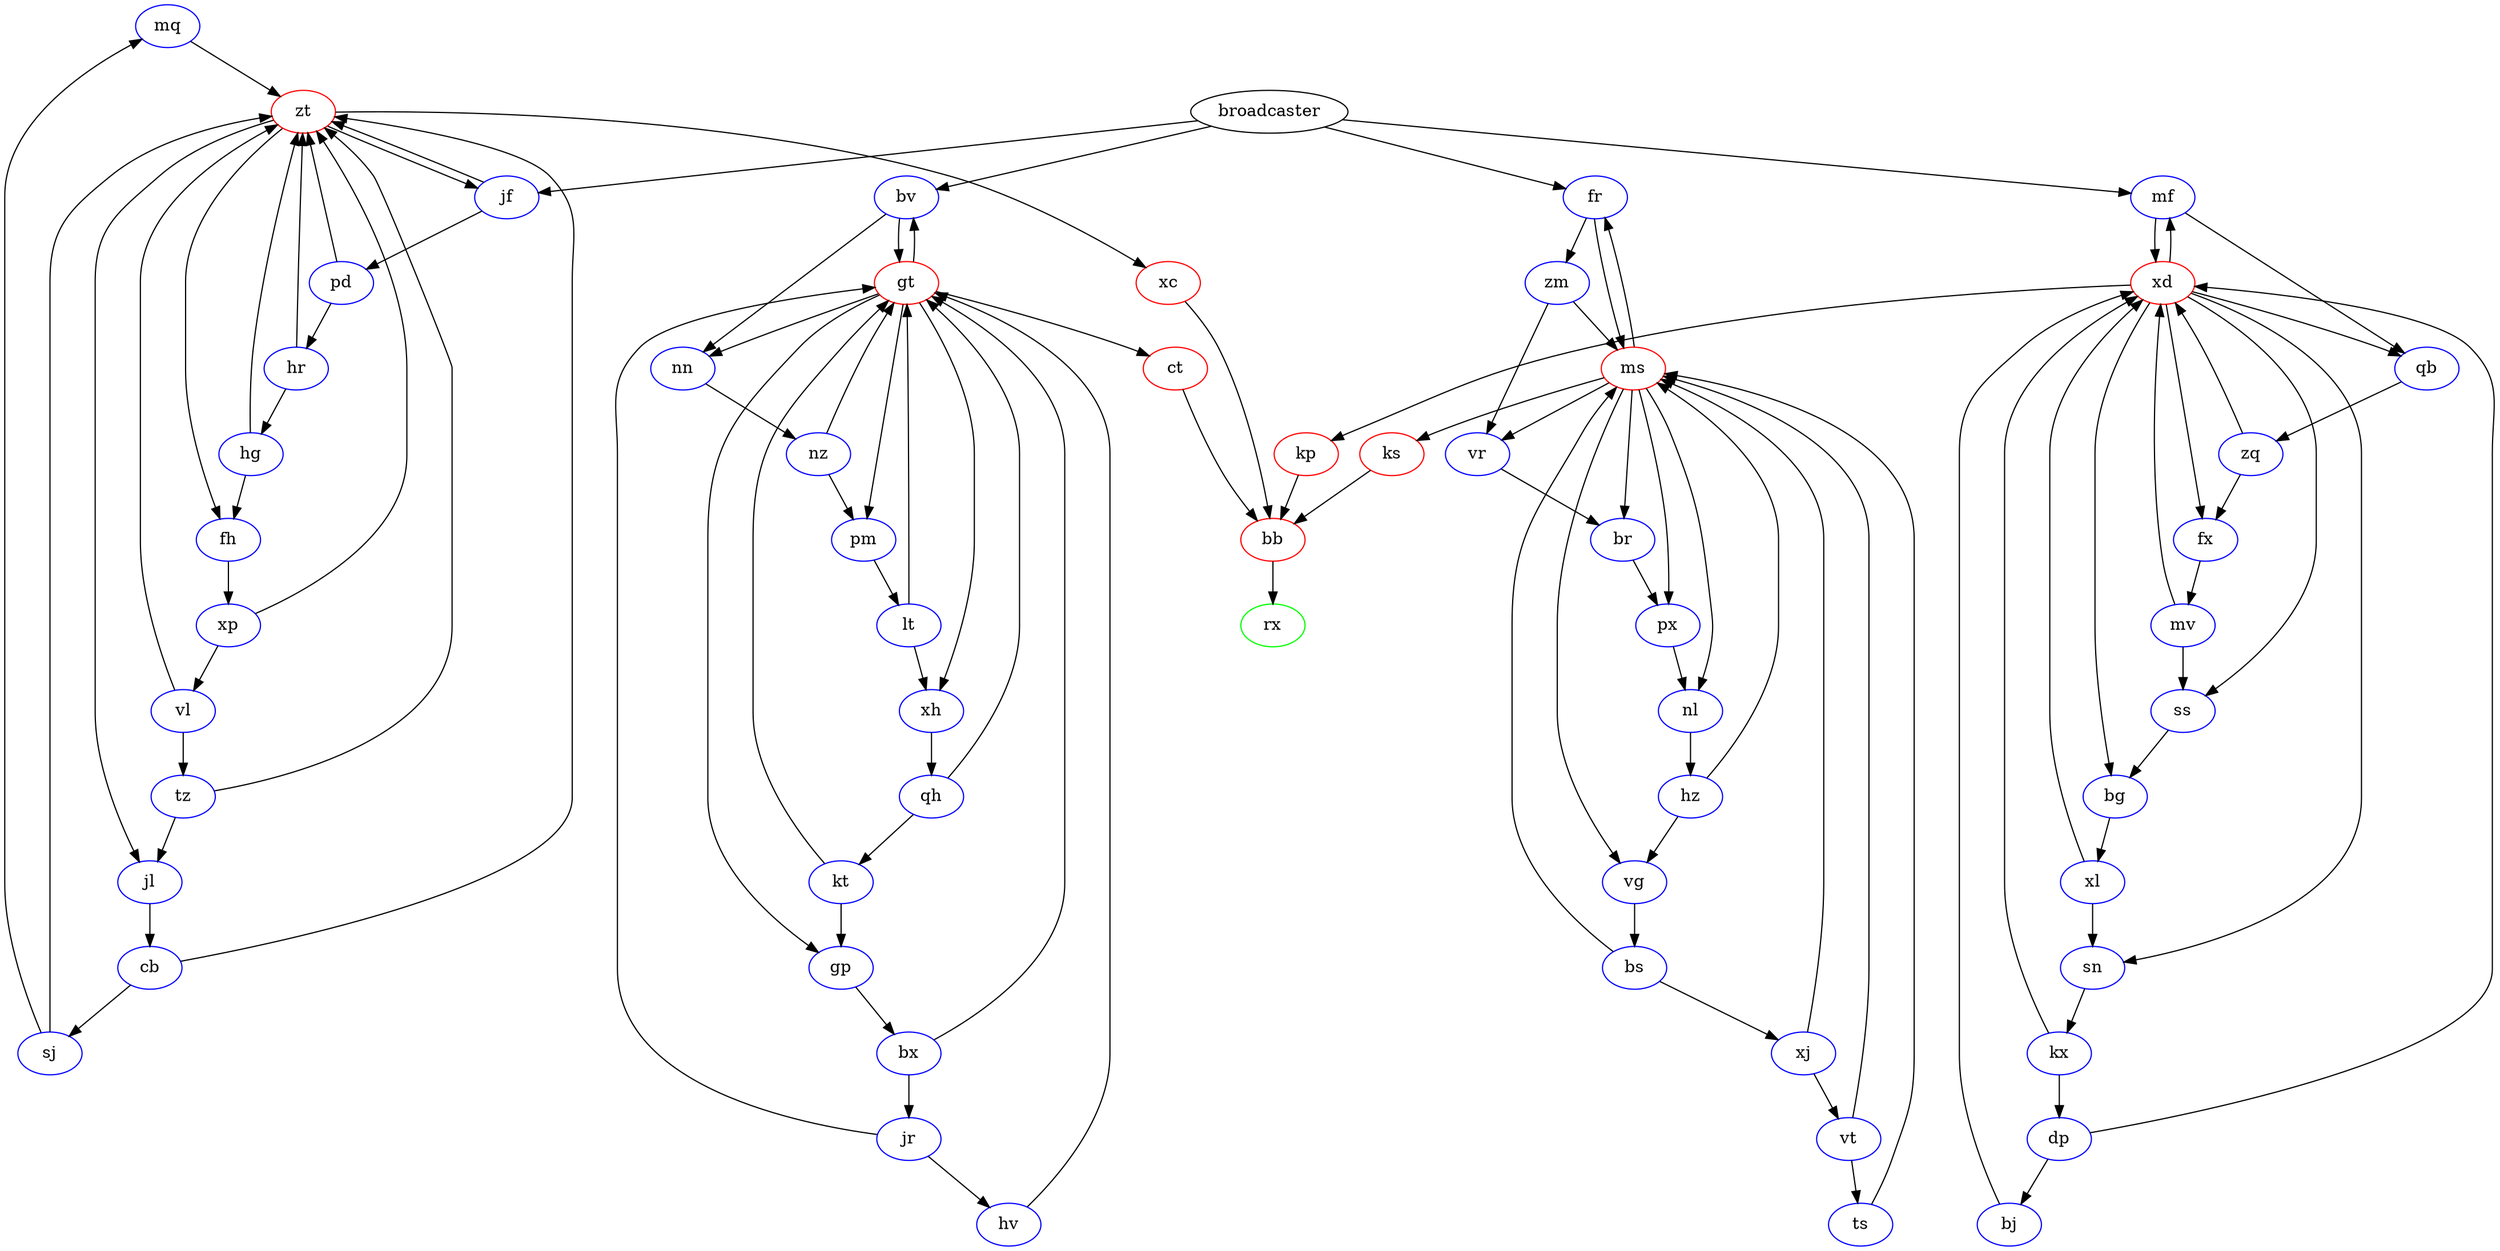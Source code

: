 //how do we solve massive problems? with visualizations, of course!

/*surprise! the rx node relies solely on four inverters, which in turn
*rely on a group of (complex) binary counters! how cool is that?
*so it's gonna just be a manner of calculating lcds of looptimes again
*which is a problem for me in the morning
*/
digraph G {
    node[color=blue]mq
    node[color=blue]jr
    node[color=blue]qh
    node[color=blue]hr
    node[color=blue]px
    node[color=blue]fx
    node[color=blue]tz
    node[color=blue]mv
    node[color=blue]cb
    node[color=blue]sn
    node[color=blue]xp
    node[color=blue]nl
    node[color=blue]dp
    node[color=blue]zq
    node[color=blue]hv
    node[color=blue]zm
    node[color=red]ct
    node[color=red]xd
    node[color=red]kp
    node[color=red]gt
    node[color=blue]ss
    node[color=red]zt
    node[color=red]ms
    node[color=blue]xj
    node[color=blue]ts
    node[color=blue]lt
    node[color=blue]gp
    node[color=blue]br
    node[color=blue]sj
    node[color=black]broadcaster
    node[color=blue]jl
    node[color=blue]mf
    node[color=blue]vl
    node[color=red]ks
    node[color=red]bb
    node[color=blue]bv
    node[color=blue]bs
    node[color=blue]vt
    node[color=blue]nn
    node[color=blue]nz
    node[color=blue]xh
    node[color=blue]xl
    node[color=blue]fr
    node[color=blue]pd
    node[color=blue]pm
    node[color=blue]vg
    node[color=blue]bj
    node[color=blue]fh
    node[color=blue]qb
    node[color=blue]kx
    node[color=blue]bx
    node[color=blue]vr
    node[color=blue]hg
    node[color=blue]kt
    node[color=blue]hz
    node[color=blue]jf
    node[color=blue]bg
    node[color=red]xc
    node[color=green]rx
    mq -> zt
    jr -> gt, hv
    qh -> gt, kt
    hr -> hg, zt
    px -> nl
    fx -> mv
    tz -> jl, zt
    mv -> xd, ss
    cb -> sj, zt
    sn -> kx
    xp -> vl, zt
    nl -> hz
    dp -> bj, xd
    zq -> xd, fx
    hv -> gt
    zm -> ms, vr
    ct -> bb
    xd -> kp, bg, ss, sn, mf, qb, fx
    kp -> bb
    gt -> pm, xh, gp, nn, bv, ct
    ss -> bg
    zt -> jl, xc, jf, fh
    ms -> br, nl, px, vg, vr, ks, fr
    xj -> ms, vt
    ts -> ms
    lt -> gt, xh
    gp -> bx
    br -> px
    sj -> mq, zt
    broadcaster -> fr, jf, mf, bv
    jl -> cb
    mf -> xd, qb
    vl -> zt, tz
    ks -> bb
    bb -> rx
    bv -> gt, nn
    bs -> xj, ms
    vt -> ms, ts
    nn -> nz
    nz -> pm, gt
    xh -> qh
    xl -> xd, sn
    fr -> ms, zm
    pd -> hr, zt
    pm -> lt
    vg -> bs
    bj -> xd
    fh -> xp
    qb -> zq
    kx -> dp, xd
    bx -> jr, gt
    vr -> br
    hg -> fh, zt
    kt -> gp, gt
    hz -> ms, vg
    jf -> zt, pd
    bg -> xl
    xc -> bb
}
